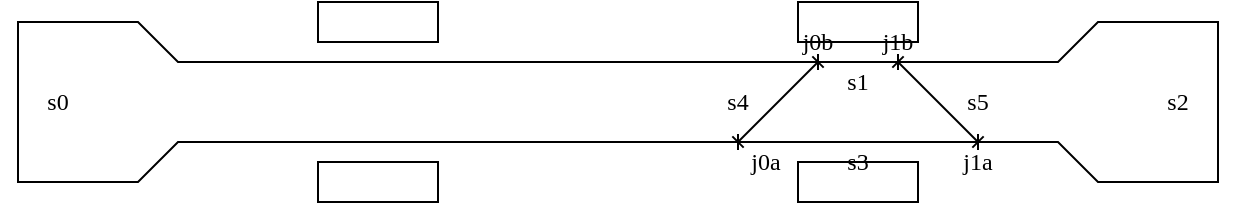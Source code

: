 <mxfile version="20.8.16" type="device" pages="2"><diagram name="v2" id="YnUaao9ZgL63_muq6OQb"><mxGraphModel dx="583" dy="310" grid="1" gridSize="10" guides="1" tooltips="1" connect="1" arrows="1" fold="1" page="1" pageScale="1" pageWidth="827" pageHeight="1169" math="0" shadow="0"><root><mxCell id="0"/><mxCell id="1" parent="0"/><mxCell id="KKsMm4uo4mqxCXdgR0GW-2" value="" style="rounded=0;whiteSpace=wrap;html=1;" vertex="1" parent="1"><mxGeometry x="430" y="110" width="60" height="20" as="geometry"/></mxCell><mxCell id="KKsMm4uo4mqxCXdgR0GW-1" value="" style="rounded=0;whiteSpace=wrap;html=1;" vertex="1" parent="1"><mxGeometry x="430" y="30" width="60" height="20" as="geometry"/></mxCell><mxCell id="b28ZHeFcu94E5JFnOyzC-1" value="" style="endArrow=baseDash;html=1;rounded=0;startArrow=baseDash;startFill=0;endFill=0;" parent="1" edge="1"><mxGeometry width="50" height="50" relative="1" as="geometry"><mxPoint x="440" y="60" as="sourcePoint"/><mxPoint x="400" y="100" as="targetPoint"/><Array as="points"><mxPoint x="120" y="60"/><mxPoint x="100" y="40"/><mxPoint x="40" y="40"/><mxPoint x="40" y="120"/><mxPoint x="100" y="120"/><mxPoint x="120" y="100"/></Array></mxGeometry></mxCell><mxCell id="b28ZHeFcu94E5JFnOyzC-9" value="" style="endArrow=baseDash;html=1;rounded=0;startArrow=baseDash;startFill=0;endFill=0;" parent="1" edge="1"><mxGeometry width="50" height="50" relative="1" as="geometry"><mxPoint x="400" y="100" as="sourcePoint"/><mxPoint x="520" y="100" as="targetPoint"/></mxGeometry></mxCell><mxCell id="b28ZHeFcu94E5JFnOyzC-10" value="" style="endArrow=baseDash;html=1;rounded=0;startArrow=baseDash;startFill=0;endFill=0;" parent="1" edge="1"><mxGeometry width="50" height="50" relative="1" as="geometry"><mxPoint x="440" y="60" as="sourcePoint"/><mxPoint x="480" y="60" as="targetPoint"/></mxGeometry></mxCell><mxCell id="b28ZHeFcu94E5JFnOyzC-11" value="" style="endArrow=baseDash;html=1;rounded=0;startArrow=baseDash;startFill=0;endFill=0;" parent="1" edge="1"><mxGeometry width="50" height="50" relative="1" as="geometry"><mxPoint x="400" y="100" as="sourcePoint"/><mxPoint x="440" y="60" as="targetPoint"/></mxGeometry></mxCell><mxCell id="b28ZHeFcu94E5JFnOyzC-12" value="" style="endArrow=baseDash;html=1;rounded=0;startArrow=baseDash;startFill=0;endFill=0;" parent="1" edge="1"><mxGeometry width="50" height="50" relative="1" as="geometry"><mxPoint x="520" y="100" as="sourcePoint"/><mxPoint x="480" y="60" as="targetPoint"/></mxGeometry></mxCell><mxCell id="b28ZHeFcu94E5JFnOyzC-14" value="" style="endArrow=baseDash;html=1;rounded=0;startArrow=baseDash;startFill=0;endFill=0;" parent="1" edge="1"><mxGeometry width="50" height="50" relative="1" as="geometry"><mxPoint x="480" y="60" as="sourcePoint"/><mxPoint x="520" y="100" as="targetPoint"/><Array as="points"><mxPoint x="560" y="60"/><mxPoint x="580" y="40"/><mxPoint x="640" y="40"/><mxPoint x="640" y="120"/><mxPoint x="580" y="120"/><mxPoint x="560" y="100"/></Array></mxGeometry></mxCell><mxCell id="b28ZHeFcu94E5JFnOyzC-15" value="" style="rounded=0;whiteSpace=wrap;html=1;" parent="1" vertex="1"><mxGeometry x="190" y="30" width="60" height="20" as="geometry"/></mxCell><mxCell id="zUWISpWSStwopmOI35eP-5" value="j0a" style="text;html=1;strokeColor=none;fillColor=none;align=center;verticalAlign=middle;whiteSpace=wrap;rounded=0;fontFamily=Lucida Console;" parent="1" vertex="1"><mxGeometry x="394" y="100" width="40" height="20" as="geometry"/></mxCell><mxCell id="zUWISpWSStwopmOI35eP-10" value="j0b" style="text;html=1;strokeColor=none;fillColor=none;align=center;verticalAlign=middle;whiteSpace=wrap;rounded=0;fontFamily=Lucida Console;" parent="1" vertex="1"><mxGeometry x="420" y="40" width="40" height="20" as="geometry"/></mxCell><mxCell id="zUWISpWSStwopmOI35eP-11" value="j1a" style="text;html=1;strokeColor=none;fillColor=none;align=center;verticalAlign=middle;whiteSpace=wrap;rounded=0;fontFamily=Lucida Console;" parent="1" vertex="1"><mxGeometry x="500" y="100" width="40" height="20" as="geometry"/></mxCell><mxCell id="zUWISpWSStwopmOI35eP-12" value="j1b" style="text;html=1;strokeColor=none;fillColor=none;align=center;verticalAlign=middle;whiteSpace=wrap;rounded=0;fontFamily=Lucida Console;" parent="1" vertex="1"><mxGeometry x="460" y="40" width="40" height="20" as="geometry"/></mxCell><mxCell id="zUWISpWSStwopmOI35eP-14" value="s0" style="text;html=1;strokeColor=none;fillColor=none;align=center;verticalAlign=middle;whiteSpace=wrap;rounded=0;fontFamily=Lucida Console;" parent="1" vertex="1"><mxGeometry x="40" y="70" width="40" height="20" as="geometry"/></mxCell><mxCell id="zUWISpWSStwopmOI35eP-17" value="s1" style="text;html=1;strokeColor=none;fillColor=none;align=center;verticalAlign=middle;whiteSpace=wrap;rounded=0;fontFamily=Lucida Console;" parent="1" vertex="1"><mxGeometry x="440" y="60" width="40" height="20" as="geometry"/></mxCell><mxCell id="zUWISpWSStwopmOI35eP-18" value="s2" style="text;html=1;strokeColor=none;fillColor=none;align=center;verticalAlign=middle;whiteSpace=wrap;rounded=0;fontFamily=Lucida Console;" parent="1" vertex="1"><mxGeometry x="600" y="70" width="40" height="20" as="geometry"/></mxCell><mxCell id="zUWISpWSStwopmOI35eP-19" value="s3" style="text;html=1;strokeColor=none;fillColor=none;align=center;verticalAlign=middle;whiteSpace=wrap;rounded=0;fontFamily=Lucida Console;" parent="1" vertex="1"><mxGeometry x="440" y="100" width="40" height="20" as="geometry"/></mxCell><mxCell id="zUWISpWSStwopmOI35eP-24" value="s4" style="text;html=1;strokeColor=none;fillColor=none;align=center;verticalAlign=middle;whiteSpace=wrap;rounded=0;fontFamily=Lucida Console;" parent="1" vertex="1"><mxGeometry x="380" y="70" width="40" height="20" as="geometry"/></mxCell><mxCell id="zUWISpWSStwopmOI35eP-25" value="s5" style="text;html=1;strokeColor=none;fillColor=none;align=center;verticalAlign=middle;whiteSpace=wrap;rounded=0;fontFamily=Lucida Console;" parent="1" vertex="1"><mxGeometry x="500" y="70" width="40" height="20" as="geometry"/></mxCell><mxCell id="otQysUnFZSz2SC1vYD-y-1" value="" style="rounded=0;whiteSpace=wrap;html=1;" parent="1" vertex="1"><mxGeometry x="190" y="110" width="60" height="20" as="geometry"/></mxCell></root></mxGraphModel></diagram><diagram name="v1" id="IFGygRtNq5C-5qDEJABb"><mxGraphModel dx="1020" dy="542" grid="1" gridSize="10" guides="1" tooltips="1" connect="1" arrows="1" fold="1" page="1" pageScale="1" pageWidth="827" pageHeight="1169" math="0" shadow="0"><root><mxCell id="SxsefdtrfJNzgVN2meou-0"/><mxCell id="SxsefdtrfJNzgVN2meou-1" parent="SxsefdtrfJNzgVN2meou-0"/><mxCell id="SxsefdtrfJNzgVN2meou-2" value="" style="endArrow=baseDash;html=1;rounded=0;startArrow=baseDash;startFill=0;endFill=0;" parent="SxsefdtrfJNzgVN2meou-1" edge="1"><mxGeometry width="50" height="50" relative="1" as="geometry"><mxPoint x="200" y="60" as="sourcePoint"/><mxPoint x="160" y="100" as="targetPoint"/><Array as="points"><mxPoint x="120" y="60"/><mxPoint x="100" y="40"/><mxPoint x="40" y="40"/><mxPoint x="40" y="120"/><mxPoint x="100" y="120"/><mxPoint x="120" y="100"/></Array></mxGeometry></mxCell><mxCell id="SxsefdtrfJNzgVN2meou-3" value="" style="endArrow=baseDash;html=1;rounded=0;startArrow=baseDash;startFill=0;endFill=0;" parent="SxsefdtrfJNzgVN2meou-1" edge="1"><mxGeometry width="50" height="50" relative="1" as="geometry"><mxPoint x="160" y="100" as="sourcePoint"/><mxPoint x="280" y="100" as="targetPoint"/></mxGeometry></mxCell><mxCell id="SxsefdtrfJNzgVN2meou-4" value="" style="endArrow=baseDash;html=1;rounded=0;startArrow=baseDash;startFill=0;endFill=0;" parent="SxsefdtrfJNzgVN2meou-1" edge="1"><mxGeometry width="50" height="50" relative="1" as="geometry"><mxPoint x="200" y="60" as="sourcePoint"/><mxPoint x="240" y="60" as="targetPoint"/></mxGeometry></mxCell><mxCell id="SxsefdtrfJNzgVN2meou-5" value="" style="endArrow=baseDash;html=1;rounded=0;startArrow=baseDash;startFill=0;endFill=0;" parent="SxsefdtrfJNzgVN2meou-1" edge="1"><mxGeometry width="50" height="50" relative="1" as="geometry"><mxPoint x="160" y="100" as="sourcePoint"/><mxPoint x="200" y="60" as="targetPoint"/></mxGeometry></mxCell><mxCell id="SxsefdtrfJNzgVN2meou-6" value="" style="endArrow=baseDash;html=1;rounded=0;startArrow=baseDash;startFill=0;endFill=0;" parent="SxsefdtrfJNzgVN2meou-1" edge="1"><mxGeometry width="50" height="50" relative="1" as="geometry"><mxPoint x="280" y="100" as="sourcePoint"/><mxPoint x="240" y="60" as="targetPoint"/></mxGeometry></mxCell><mxCell id="SxsefdtrfJNzgVN2meou-7" value="" style="endArrow=baseDash;html=1;rounded=0;startArrow=baseDash;startFill=0;endFill=0;" parent="SxsefdtrfJNzgVN2meou-1" edge="1"><mxGeometry width="50" height="50" relative="1" as="geometry"><mxPoint x="400" y="100" as="sourcePoint"/><mxPoint x="280" y="100.0" as="targetPoint"/><Array as="points"><mxPoint x="380" y="120"/><mxPoint x="300" y="120"/></Array></mxGeometry></mxCell><mxCell id="SxsefdtrfJNzgVN2meou-8" value="" style="endArrow=baseDash;html=1;rounded=0;startArrow=baseDash;startFill=0;endFill=0;" parent="SxsefdtrfJNzgVN2meou-1" edge="1"><mxGeometry width="50" height="50" relative="1" as="geometry"><mxPoint x="400" y="100" as="sourcePoint"/><mxPoint x="520" y="100" as="targetPoint"/></mxGeometry></mxCell><mxCell id="SxsefdtrfJNzgVN2meou-9" value="" style="endArrow=baseDash;html=1;rounded=0;startArrow=baseDash;startFill=0;endFill=0;" parent="SxsefdtrfJNzgVN2meou-1" edge="1"><mxGeometry width="50" height="50" relative="1" as="geometry"><mxPoint x="440" y="60" as="sourcePoint"/><mxPoint x="480" y="60" as="targetPoint"/></mxGeometry></mxCell><mxCell id="SxsefdtrfJNzgVN2meou-10" value="" style="endArrow=baseDash;html=1;rounded=0;startArrow=baseDash;startFill=0;endFill=0;" parent="SxsefdtrfJNzgVN2meou-1" edge="1"><mxGeometry width="50" height="50" relative="1" as="geometry"><mxPoint x="400" y="100" as="sourcePoint"/><mxPoint x="440" y="60" as="targetPoint"/></mxGeometry></mxCell><mxCell id="SxsefdtrfJNzgVN2meou-11" value="" style="endArrow=baseDash;html=1;rounded=0;startArrow=baseDash;startFill=0;endFill=0;" parent="SxsefdtrfJNzgVN2meou-1" edge="1"><mxGeometry width="50" height="50" relative="1" as="geometry"><mxPoint x="520" y="100" as="sourcePoint"/><mxPoint x="480" y="60" as="targetPoint"/></mxGeometry></mxCell><mxCell id="SxsefdtrfJNzgVN2meou-12" value="" style="endArrow=baseDash;html=1;rounded=0;startArrow=baseDash;startFill=0;endFill=0;" parent="SxsefdtrfJNzgVN2meou-1" edge="1"><mxGeometry width="50" height="50" relative="1" as="geometry"><mxPoint x="240" y="60" as="sourcePoint"/><mxPoint x="440" y="60" as="targetPoint"/></mxGeometry></mxCell><mxCell id="SxsefdtrfJNzgVN2meou-13" value="" style="endArrow=baseDash;html=1;rounded=0;startArrow=baseDash;startFill=0;endFill=0;" parent="SxsefdtrfJNzgVN2meou-1" edge="1"><mxGeometry width="50" height="50" relative="1" as="geometry"><mxPoint x="480" y="60" as="sourcePoint"/><mxPoint x="520" y="100" as="targetPoint"/><Array as="points"><mxPoint x="560" y="60"/><mxPoint x="580" y="40"/><mxPoint x="640" y="40"/><mxPoint x="640" y="120"/><mxPoint x="580" y="120"/><mxPoint x="560" y="100"/></Array></mxGeometry></mxCell><mxCell id="SxsefdtrfJNzgVN2meou-14" value="" style="rounded=0;whiteSpace=wrap;html=1;" parent="SxsefdtrfJNzgVN2meou-1" vertex="1"><mxGeometry x="310" y="80" width="60" height="20" as="geometry"/></mxCell><mxCell id="SxsefdtrfJNzgVN2meou-15" value="j0b" style="text;html=1;strokeColor=none;fillColor=none;align=center;verticalAlign=middle;whiteSpace=wrap;rounded=0;fontFamily=Lucida Console;" parent="SxsefdtrfJNzgVN2meou-1" vertex="1"><mxGeometry x="180" y="40" width="40" height="20" as="geometry"/></mxCell><mxCell id="SxsefdtrfJNzgVN2meou-16" value="j0a" style="text;html=1;strokeColor=none;fillColor=none;align=center;verticalAlign=middle;whiteSpace=wrap;rounded=0;fontFamily=Lucida Console;" parent="SxsefdtrfJNzgVN2meou-1" vertex="1"><mxGeometry x="140" y="100" width="40" height="20" as="geometry"/></mxCell><mxCell id="SxsefdtrfJNzgVN2meou-17" value="j1b" style="text;html=1;strokeColor=none;fillColor=none;align=center;verticalAlign=middle;whiteSpace=wrap;rounded=0;fontFamily=Lucida Console;" parent="SxsefdtrfJNzgVN2meou-1" vertex="1"><mxGeometry x="220" y="40" width="40" height="20" as="geometry"/></mxCell><mxCell id="SxsefdtrfJNzgVN2meou-18" value="j1a" style="text;html=1;strokeColor=none;fillColor=none;align=center;verticalAlign=middle;whiteSpace=wrap;rounded=0;fontFamily=Lucida Console;" parent="SxsefdtrfJNzgVN2meou-1" vertex="1"><mxGeometry x="250" y="100" width="40" height="20" as="geometry"/></mxCell><mxCell id="SxsefdtrfJNzgVN2meou-19" value="j2a" style="text;html=1;strokeColor=none;fillColor=none;align=center;verticalAlign=middle;whiteSpace=wrap;rounded=0;fontFamily=Lucida Console;" parent="SxsefdtrfJNzgVN2meou-1" vertex="1"><mxGeometry x="390" y="100" width="40" height="20" as="geometry"/></mxCell><mxCell id="SxsefdtrfJNzgVN2meou-20" value="j2b" style="text;html=1;strokeColor=none;fillColor=none;align=center;verticalAlign=middle;whiteSpace=wrap;rounded=0;fontFamily=Lucida Console;" parent="SxsefdtrfJNzgVN2meou-1" vertex="1"><mxGeometry x="420" y="40" width="40" height="20" as="geometry"/></mxCell><mxCell id="SxsefdtrfJNzgVN2meou-21" value="j3a" style="text;html=1;strokeColor=none;fillColor=none;align=center;verticalAlign=middle;whiteSpace=wrap;rounded=0;fontFamily=Lucida Console;" parent="SxsefdtrfJNzgVN2meou-1" vertex="1"><mxGeometry x="500" y="100" width="40" height="20" as="geometry"/></mxCell><mxCell id="SxsefdtrfJNzgVN2meou-22" value="j3a" style="text;html=1;strokeColor=none;fillColor=none;align=center;verticalAlign=middle;whiteSpace=wrap;rounded=0;fontFamily=Lucida Console;" parent="SxsefdtrfJNzgVN2meou-1" vertex="1"><mxGeometry x="460" y="40" width="40" height="20" as="geometry"/></mxCell><mxCell id="SxsefdtrfJNzgVN2meou-23" value="s00" style="text;html=1;strokeColor=none;fillColor=none;align=center;verticalAlign=middle;whiteSpace=wrap;rounded=0;fontFamily=Lucida Console;" parent="SxsefdtrfJNzgVN2meou-1" vertex="1"><mxGeometry x="40" y="70" width="40" height="20" as="geometry"/></mxCell><mxCell id="SxsefdtrfJNzgVN2meou-24" value="s01" style="text;html=1;strokeColor=none;fillColor=none;align=center;verticalAlign=middle;whiteSpace=wrap;rounded=0;fontFamily=Lucida Console;" parent="SxsefdtrfJNzgVN2meou-1" vertex="1"><mxGeometry x="200" y="60" width="40" height="20" as="geometry"/></mxCell><mxCell id="SxsefdtrfJNzgVN2meou-25" value="s02" style="text;html=1;strokeColor=none;fillColor=none;align=center;verticalAlign=middle;whiteSpace=wrap;rounded=0;fontFamily=Lucida Console;" parent="SxsefdtrfJNzgVN2meou-1" vertex="1"><mxGeometry x="320" y="60" width="40" height="20" as="geometry"/></mxCell><mxCell id="SxsefdtrfJNzgVN2meou-26" value="s03" style="text;html=1;strokeColor=none;fillColor=none;align=center;verticalAlign=middle;whiteSpace=wrap;rounded=0;fontFamily=Lucida Console;" parent="SxsefdtrfJNzgVN2meou-1" vertex="1"><mxGeometry x="440" y="60" width="40" height="20" as="geometry"/></mxCell><mxCell id="SxsefdtrfJNzgVN2meou-27" value="s04" style="text;html=1;strokeColor=none;fillColor=none;align=center;verticalAlign=middle;whiteSpace=wrap;rounded=0;fontFamily=Lucida Console;" parent="SxsefdtrfJNzgVN2meou-1" vertex="1"><mxGeometry x="600" y="70" width="40" height="20" as="geometry"/></mxCell><mxCell id="SxsefdtrfJNzgVN2meou-28" value="s05" style="text;html=1;strokeColor=none;fillColor=none;align=center;verticalAlign=middle;whiteSpace=wrap;rounded=0;fontFamily=Lucida Console;" parent="SxsefdtrfJNzgVN2meou-1" vertex="1"><mxGeometry x="440" y="100" width="40" height="20" as="geometry"/></mxCell><mxCell id="SxsefdtrfJNzgVN2meou-29" value="s06" style="text;html=1;strokeColor=none;fillColor=none;align=center;verticalAlign=middle;whiteSpace=wrap;rounded=0;fontFamily=Lucida Console;" parent="SxsefdtrfJNzgVN2meou-1" vertex="1"><mxGeometry x="320" y="100" width="40" height="20" as="geometry"/></mxCell><mxCell id="SxsefdtrfJNzgVN2meou-30" value="s07" style="text;html=1;strokeColor=none;fillColor=none;align=center;verticalAlign=middle;whiteSpace=wrap;rounded=0;fontFamily=Lucida Console;" parent="SxsefdtrfJNzgVN2meou-1" vertex="1"><mxGeometry x="200" y="100" width="40" height="20" as="geometry"/></mxCell><mxCell id="SxsefdtrfJNzgVN2meou-31" value="s08" style="text;html=1;strokeColor=none;fillColor=none;align=center;verticalAlign=middle;whiteSpace=wrap;rounded=0;fontFamily=Lucida Console;" parent="SxsefdtrfJNzgVN2meou-1" vertex="1"><mxGeometry x="140" y="70" width="40" height="20" as="geometry"/></mxCell><mxCell id="SxsefdtrfJNzgVN2meou-32" value="s09" style="text;html=1;strokeColor=none;fillColor=none;align=center;verticalAlign=middle;whiteSpace=wrap;rounded=0;fontFamily=Lucida Console;" parent="SxsefdtrfJNzgVN2meou-1" vertex="1"><mxGeometry x="260" y="70" width="40" height="20" as="geometry"/></mxCell><mxCell id="SxsefdtrfJNzgVN2meou-33" value="s10" style="text;html=1;strokeColor=none;fillColor=none;align=center;verticalAlign=middle;whiteSpace=wrap;rounded=0;fontFamily=Lucida Console;" parent="SxsefdtrfJNzgVN2meou-1" vertex="1"><mxGeometry x="380" y="70" width="40" height="20" as="geometry"/></mxCell><mxCell id="SxsefdtrfJNzgVN2meou-34" value="s11" style="text;html=1;strokeColor=none;fillColor=none;align=center;verticalAlign=middle;whiteSpace=wrap;rounded=0;fontFamily=Lucida Console;" parent="SxsefdtrfJNzgVN2meou-1" vertex="1"><mxGeometry x="500" y="70" width="40" height="20" as="geometry"/></mxCell></root></mxGraphModel></diagram></mxfile>